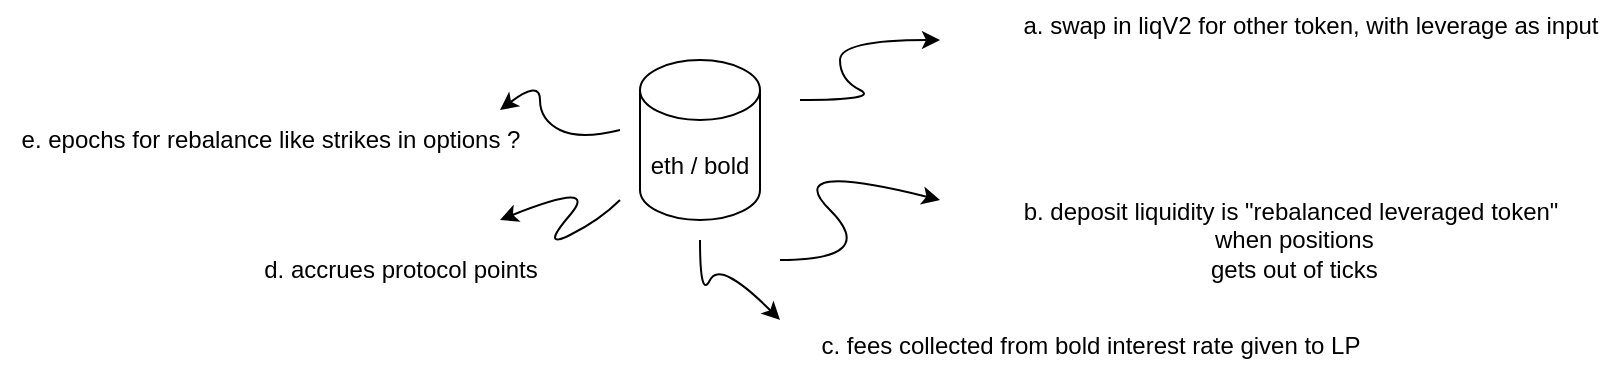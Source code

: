<mxfile version="24.6.4" type="github">
  <diagram name="Página-1" id="fUMXS8Vio8t8GCm1jgj-">
    <mxGraphModel dx="954" dy="558" grid="1" gridSize="10" guides="1" tooltips="1" connect="1" arrows="1" fold="1" page="1" pageScale="1" pageWidth="850" pageHeight="1100" math="0" shadow="0">
      <root>
        <mxCell id="0" />
        <mxCell id="1" parent="0" />
        <mxCell id="tu48FG_LzvOBQqq_klvL-1" value="eth / bold" style="shape=cylinder3;whiteSpace=wrap;html=1;boundedLbl=1;backgroundOutline=1;size=15;" vertex="1" parent="1">
          <mxGeometry x="330" y="190" width="60" height="80" as="geometry" />
        </mxCell>
        <mxCell id="tu48FG_LzvOBQqq_klvL-2" value="" style="curved=1;endArrow=classic;html=1;rounded=0;" edge="1" parent="1">
          <mxGeometry width="50" height="50" relative="1" as="geometry">
            <mxPoint x="410" y="210" as="sourcePoint" />
            <mxPoint x="480" y="180" as="targetPoint" />
            <Array as="points">
              <mxPoint x="450" y="210" />
              <mxPoint x="430" y="200" />
              <mxPoint x="430" y="180" />
            </Array>
          </mxGeometry>
        </mxCell>
        <mxCell id="tu48FG_LzvOBQqq_klvL-3" value="a. swap in liqV2 for other token, with leverage as input&lt;div&gt;&lt;br&gt;&lt;/div&gt;" style="text;html=1;align=center;verticalAlign=middle;resizable=0;points=[];autosize=1;strokeColor=none;fillColor=none;" vertex="1" parent="1">
          <mxGeometry x="510" y="160" width="310" height="40" as="geometry" />
        </mxCell>
        <mxCell id="tu48FG_LzvOBQqq_klvL-4" value="" style="curved=1;endArrow=classic;html=1;rounded=0;" edge="1" parent="1">
          <mxGeometry width="50" height="50" relative="1" as="geometry">
            <mxPoint x="400" y="290" as="sourcePoint" />
            <mxPoint x="480" y="260" as="targetPoint" />
            <Array as="points">
              <mxPoint x="450" y="290" />
              <mxPoint x="400" y="240" />
            </Array>
          </mxGeometry>
        </mxCell>
        <mxCell id="tu48FG_LzvOBQqq_klvL-5" value="b&lt;span style=&quot;background-color: initial;&quot;&gt;. deposit liquidity is &quot;rebalanced leveraged token&quot;&lt;/span&gt;&lt;div&gt;&lt;div&gt;&amp;nbsp;when positions&lt;div&gt;&amp;nbsp;gets out of ticks&lt;/div&gt;&lt;/div&gt;&lt;/div&gt;" style="text;html=1;align=center;verticalAlign=middle;resizable=0;points=[];autosize=1;strokeColor=none;fillColor=none;" vertex="1" parent="1">
          <mxGeometry x="510" y="250" width="290" height="60" as="geometry" />
        </mxCell>
        <mxCell id="tu48FG_LzvOBQqq_klvL-6" value="" style="curved=1;endArrow=classic;html=1;rounded=0;" edge="1" parent="1">
          <mxGeometry width="50" height="50" relative="1" as="geometry">
            <mxPoint x="360" y="280" as="sourcePoint" />
            <mxPoint x="400" y="320" as="targetPoint" />
            <Array as="points">
              <mxPoint x="360" y="310" />
              <mxPoint x="370" y="290" />
            </Array>
          </mxGeometry>
        </mxCell>
        <mxCell id="tu48FG_LzvOBQqq_klvL-7" value="c. fees collected from bold interest rate given to LP" style="text;html=1;align=center;verticalAlign=middle;resizable=0;points=[];autosize=1;strokeColor=none;fillColor=none;" vertex="1" parent="1">
          <mxGeometry x="410" y="318" width="290" height="30" as="geometry" />
        </mxCell>
        <mxCell id="tu48FG_LzvOBQqq_klvL-8" value="" style="curved=1;endArrow=classic;html=1;rounded=0;" edge="1" parent="1">
          <mxGeometry width="50" height="50" relative="1" as="geometry">
            <mxPoint x="320" y="260" as="sourcePoint" />
            <mxPoint x="260" y="270" as="targetPoint" />
            <Array as="points">
              <mxPoint x="310" y="270" />
              <mxPoint x="280" y="285" />
              <mxPoint x="310" y="250" />
            </Array>
          </mxGeometry>
        </mxCell>
        <mxCell id="tu48FG_LzvOBQqq_klvL-9" value="d. accrues protocol points" style="text;html=1;align=center;verticalAlign=middle;resizable=0;points=[];autosize=1;strokeColor=none;fillColor=none;" vertex="1" parent="1">
          <mxGeometry x="130" y="280" width="160" height="30" as="geometry" />
        </mxCell>
        <mxCell id="tu48FG_LzvOBQqq_klvL-10" value="" style="curved=1;endArrow=classic;html=1;rounded=0;" edge="1" parent="1">
          <mxGeometry width="50" height="50" relative="1" as="geometry">
            <mxPoint x="320" y="225" as="sourcePoint" />
            <mxPoint x="260" y="215" as="targetPoint" />
            <Array as="points">
              <mxPoint x="300" y="230" />
              <mxPoint x="280" y="220" />
              <mxPoint x="280" y="200" />
            </Array>
          </mxGeometry>
        </mxCell>
        <mxCell id="tu48FG_LzvOBQqq_klvL-11" value="e. epochs for rebalance like strikes in options ?" style="text;html=1;align=center;verticalAlign=middle;resizable=0;points=[];autosize=1;strokeColor=none;fillColor=none;" vertex="1" parent="1">
          <mxGeometry x="10" y="215" width="270" height="30" as="geometry" />
        </mxCell>
      </root>
    </mxGraphModel>
  </diagram>
</mxfile>
